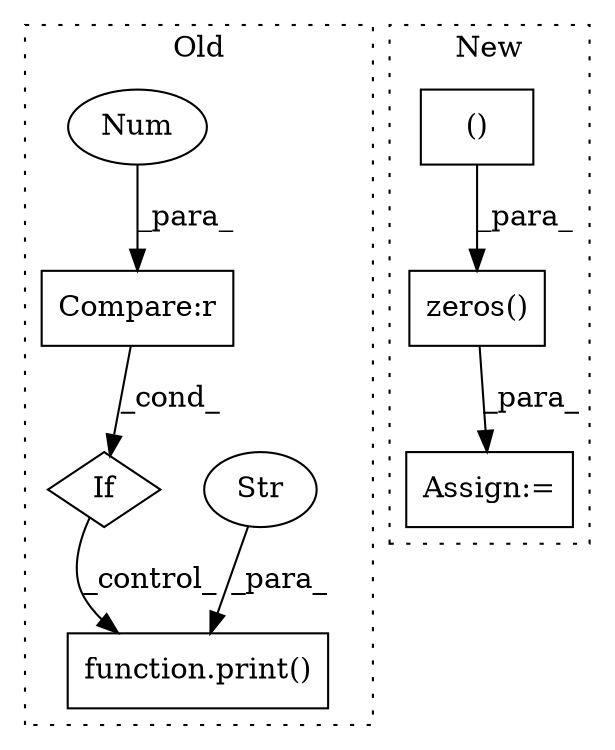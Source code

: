 digraph G {
subgraph cluster0 {
1 [label="function.print()" a="75" s="3408,3440" l="6,1" shape="box"];
4 [label="Str" a="66" s="3414" l="13" shape="ellipse"];
5 [label="If" a="96" s="3373" l="3" shape="diamond"];
6 [label="Compare:r" a="40" s="3376" l="18" shape="box"];
8 [label="Num" a="76" s="3393" l="1" shape="ellipse"];
label = "Old";
style="dotted";
}
subgraph cluster1 {
2 [label="zeros()" a="75" s="3525,3588" l="9,30" shape="box"];
3 [label="Assign:=" a="68" s="3522" l="3" shape="box"];
7 [label="()" a="54" s="3560" l="27" shape="box"];
label = "New";
style="dotted";
}
2 -> 3 [label="_para_"];
4 -> 1 [label="_para_"];
5 -> 1 [label="_control_"];
6 -> 5 [label="_cond_"];
7 -> 2 [label="_para_"];
8 -> 6 [label="_para_"];
}